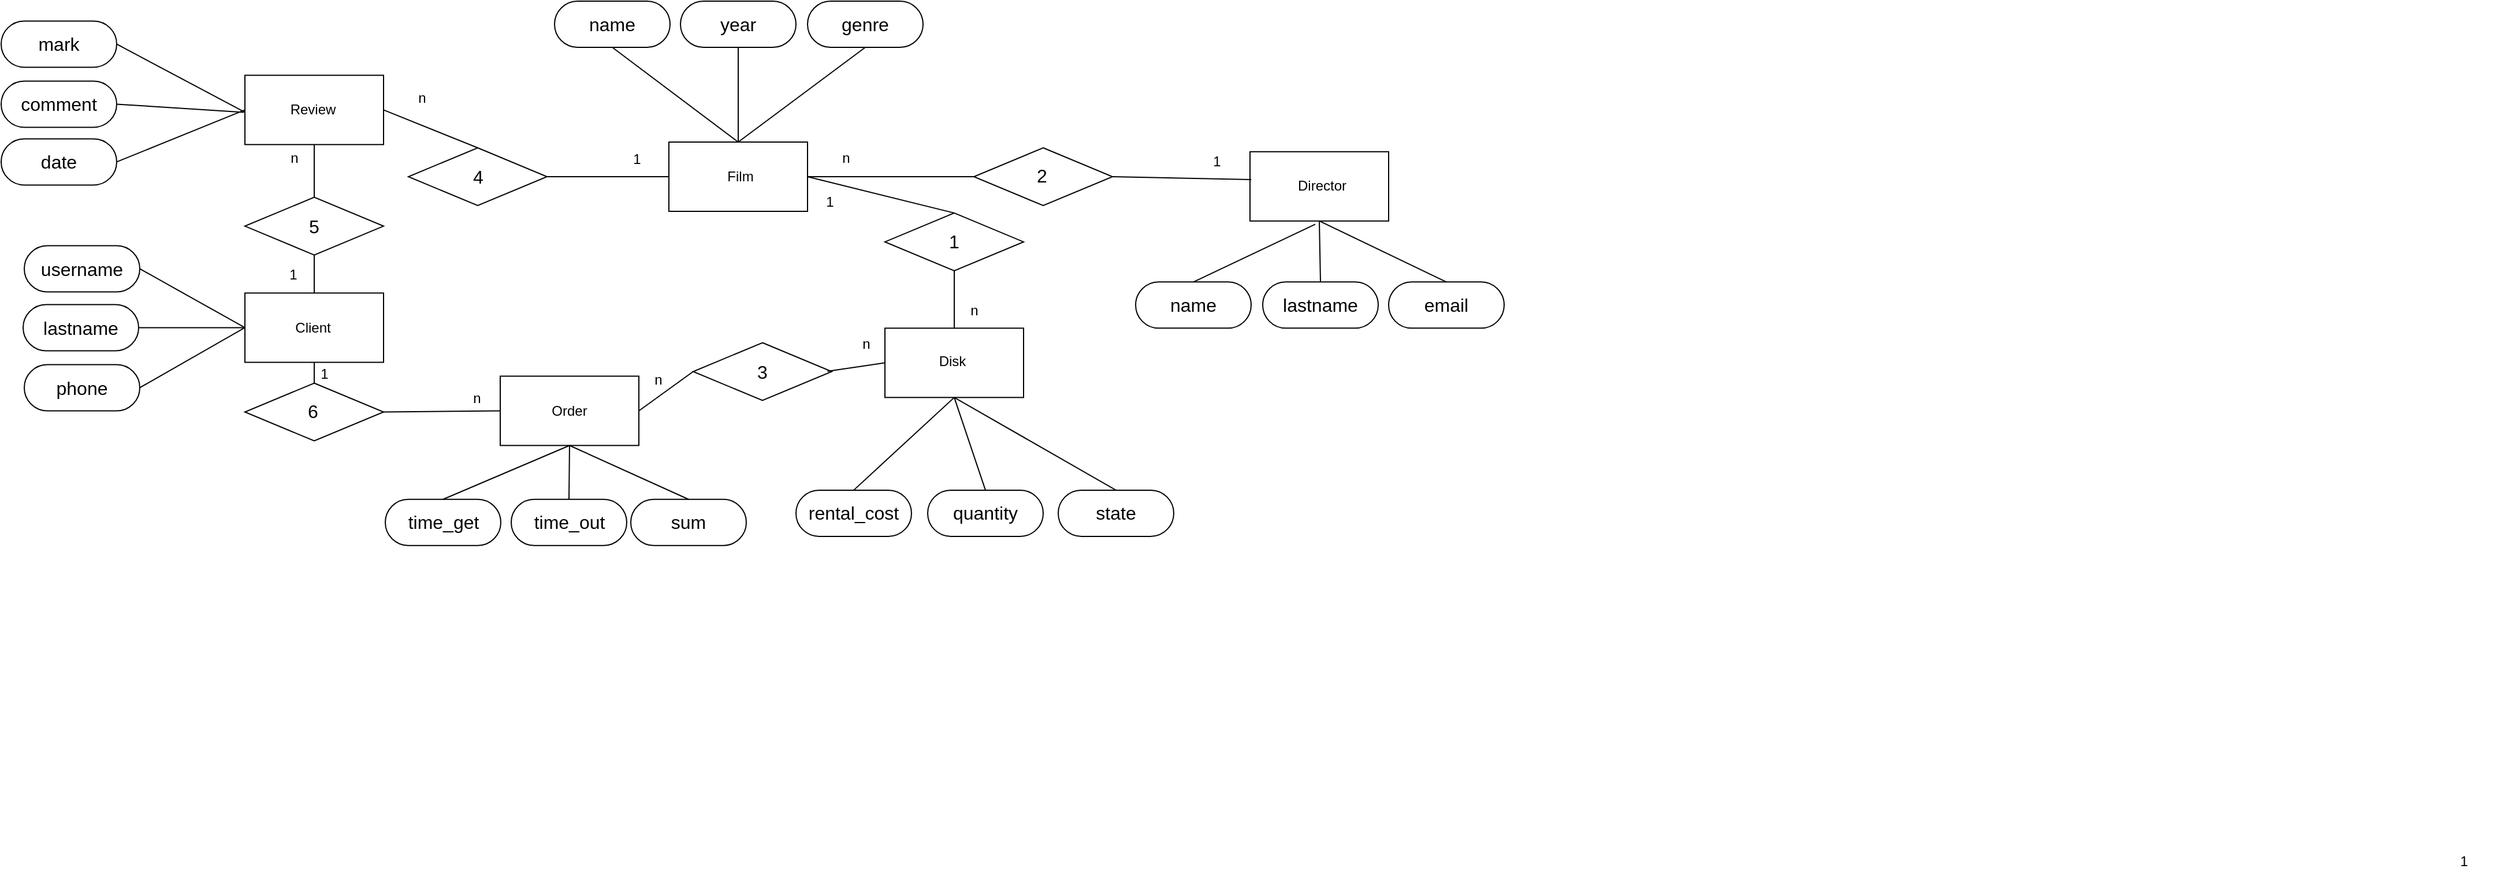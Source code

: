 <mxfile version="22.0.3" type="device">
  <diagram name="Page-1" id="W4rcVGHTcI0p9mgPVvUI">
    <mxGraphModel dx="2388" dy="1754" grid="1" gridSize="10" guides="1" tooltips="1" connect="1" arrows="1" fold="1" page="1" pageScale="1" pageWidth="1654" pageHeight="1169" math="0" shadow="0">
      <root>
        <mxCell id="0" />
        <mxCell id="1" parent="0" />
        <mxCell id="uCEUtBUBTr3JW-dfZoxY-1" value="" style="rounded=0;whiteSpace=wrap;html=1;" vertex="1" parent="1">
          <mxGeometry x="876" y="412" width="120" height="60" as="geometry" />
        </mxCell>
        <mxCell id="uCEUtBUBTr3JW-dfZoxY-2" value="Film" style="text;html=1;strokeColor=none;fillColor=none;align=center;verticalAlign=middle;whiteSpace=wrap;rounded=0;" vertex="1" parent="1">
          <mxGeometry x="908" y="427" width="60" height="30" as="geometry" />
        </mxCell>
        <mxCell id="uCEUtBUBTr3JW-dfZoxY-5" value="" style="rounded=0;whiteSpace=wrap;html=1;" vertex="1" parent="1">
          <mxGeometry x="509" y="542.74" width="120" height="60" as="geometry" />
        </mxCell>
        <mxCell id="uCEUtBUBTr3JW-dfZoxY-6" value="Client" style="text;html=1;strokeColor=none;fillColor=none;align=center;verticalAlign=middle;whiteSpace=wrap;rounded=0;" vertex="1" parent="1">
          <mxGeometry x="538" y="557.74" width="60" height="30" as="geometry" />
        </mxCell>
        <mxCell id="uCEUtBUBTr3JW-dfZoxY-7" value="" style="rounded=0;whiteSpace=wrap;html=1;" vertex="1" parent="1">
          <mxGeometry x="730" y="614.74" width="120" height="60" as="geometry" />
        </mxCell>
        <mxCell id="uCEUtBUBTr3JW-dfZoxY-8" value="Order" style="text;html=1;strokeColor=none;fillColor=none;align=center;verticalAlign=middle;whiteSpace=wrap;rounded=0;" vertex="1" parent="1">
          <mxGeometry x="760" y="629.74" width="60" height="30" as="geometry" />
        </mxCell>
        <mxCell id="uCEUtBUBTr3JW-dfZoxY-14" value="" style="rounded=0;whiteSpace=wrap;html=1;" vertex="1" parent="1">
          <mxGeometry x="509" y="354.19" width="120" height="60" as="geometry" />
        </mxCell>
        <mxCell id="uCEUtBUBTr3JW-dfZoxY-15" value="Review" style="text;html=1;strokeColor=none;fillColor=none;align=center;verticalAlign=middle;whiteSpace=wrap;rounded=0;" vertex="1" parent="1">
          <mxGeometry x="538" y="369.19" width="60" height="30" as="geometry" />
        </mxCell>
        <mxCell id="uCEUtBUBTr3JW-dfZoxY-24" value="" style="rhombus;whiteSpace=wrap;html=1;rotation=0;" vertex="1" parent="1">
          <mxGeometry x="509" y="620.74" width="120" height="50" as="geometry" />
        </mxCell>
        <mxCell id="uCEUtBUBTr3JW-dfZoxY-30" value="" style="endArrow=none;html=1;rounded=0;entryX=0.5;entryY=1;entryDx=0;entryDy=0;exitX=0.5;exitY=0;exitDx=0;exitDy=0;" edge="1" parent="1" source="uCEUtBUBTr3JW-dfZoxY-24" target="uCEUtBUBTr3JW-dfZoxY-5">
          <mxGeometry width="50" height="50" relative="1" as="geometry">
            <mxPoint x="608" y="530" as="sourcePoint" />
            <mxPoint x="579" y="500" as="targetPoint" />
          </mxGeometry>
        </mxCell>
        <mxCell id="uCEUtBUBTr3JW-dfZoxY-31" value="" style="endArrow=none;html=1;rounded=0;entryX=1;entryY=0.5;entryDx=0;entryDy=0;exitX=0;exitY=0.5;exitDx=0;exitDy=0;" edge="1" parent="1" source="uCEUtBUBTr3JW-dfZoxY-7" target="uCEUtBUBTr3JW-dfZoxY-24">
          <mxGeometry width="50" height="50" relative="1" as="geometry">
            <mxPoint x="609.5" y="566.69" as="sourcePoint" />
            <mxPoint x="659.5" y="516.69" as="targetPoint" />
          </mxGeometry>
        </mxCell>
        <mxCell id="uCEUtBUBTr3JW-dfZoxY-39" value="" style="rhombus;whiteSpace=wrap;html=1;rotation=-180;" vertex="1" parent="1">
          <mxGeometry x="509" y="459.81" width="120" height="50" as="geometry" />
        </mxCell>
        <mxCell id="uCEUtBUBTr3JW-dfZoxY-44" value="name" style="rounded=1;whiteSpace=wrap;html=1;fontFamily=Arial;arcSize=50;fontSize=16;fontStyle=0;horizontal=1;" vertex="1" parent="1">
          <mxGeometry x="777" y="290" width="100" height="40" as="geometry" />
        </mxCell>
        <mxCell id="uCEUtBUBTr3JW-dfZoxY-47" value="year" style="rounded=1;whiteSpace=wrap;html=1;fontFamily=Arial;arcSize=50;fontSize=16;fontStyle=0;horizontal=1;" vertex="1" parent="1">
          <mxGeometry x="886" y="290" width="100" height="40" as="geometry" />
        </mxCell>
        <mxCell id="uCEUtBUBTr3JW-dfZoxY-49" value="genre" style="rounded=1;whiteSpace=wrap;html=1;fontFamily=Arial;arcSize=50;fontSize=16;fontStyle=0;horizontal=1;" vertex="1" parent="1">
          <mxGeometry x="996" y="290" width="100" height="40" as="geometry" />
        </mxCell>
        <mxCell id="uCEUtBUBTr3JW-dfZoxY-52" value="" style="endArrow=none;html=1;rounded=0;entryX=0.5;entryY=1;entryDx=0;entryDy=0;exitX=0.5;exitY=0;exitDx=0;exitDy=0;" edge="1" parent="1" source="uCEUtBUBTr3JW-dfZoxY-1" target="uCEUtBUBTr3JW-dfZoxY-49">
          <mxGeometry width="50" height="50" relative="1" as="geometry">
            <mxPoint x="654" y="352" as="sourcePoint" />
            <mxPoint x="704" y="302" as="targetPoint" />
          </mxGeometry>
        </mxCell>
        <mxCell id="uCEUtBUBTr3JW-dfZoxY-53" value="" style="endArrow=none;html=1;rounded=0;exitX=0.5;exitY=0;exitDx=0;exitDy=0;entryX=0.5;entryY=1;entryDx=0;entryDy=0;" edge="1" parent="1" source="uCEUtBUBTr3JW-dfZoxY-1" target="uCEUtBUBTr3JW-dfZoxY-44">
          <mxGeometry width="50" height="50" relative="1" as="geometry">
            <mxPoint x="404" y="262" as="sourcePoint" />
            <mxPoint x="454" y="212" as="targetPoint" />
          </mxGeometry>
        </mxCell>
        <mxCell id="uCEUtBUBTr3JW-dfZoxY-54" value="" style="endArrow=none;html=1;rounded=0;exitX=0.5;exitY=0;exitDx=0;exitDy=0;entryX=0.5;entryY=1;entryDx=0;entryDy=0;" edge="1" parent="1" source="uCEUtBUBTr3JW-dfZoxY-1" target="uCEUtBUBTr3JW-dfZoxY-47">
          <mxGeometry width="50" height="50" relative="1" as="geometry">
            <mxPoint x="524" y="262" as="sourcePoint" />
            <mxPoint x="574" y="212" as="targetPoint" />
          </mxGeometry>
        </mxCell>
        <mxCell id="uCEUtBUBTr3JW-dfZoxY-80" value="username" style="rounded=1;whiteSpace=wrap;html=1;fontFamily=Arial;arcSize=50;fontSize=16;fontStyle=0;horizontal=1;direction=east;" vertex="1" parent="1">
          <mxGeometry x="318" y="501.74" width="100" height="40" as="geometry" />
        </mxCell>
        <mxCell id="uCEUtBUBTr3JW-dfZoxY-83" value="lastname" style="rounded=1;whiteSpace=wrap;html=1;fontFamily=Arial;arcSize=50;fontSize=16;fontStyle=0;horizontal=1;direction=east;" vertex="1" parent="1">
          <mxGeometry x="317" y="552.74" width="100" height="40" as="geometry" />
        </mxCell>
        <mxCell id="uCEUtBUBTr3JW-dfZoxY-85" value="phone" style="rounded=1;whiteSpace=wrap;html=1;fontFamily=Arial;arcSize=50;fontSize=16;fontStyle=0;horizontal=1;direction=east;" vertex="1" parent="1">
          <mxGeometry x="318" y="604.74" width="100" height="40" as="geometry" />
        </mxCell>
        <mxCell id="uCEUtBUBTr3JW-dfZoxY-89" value="" style="endArrow=none;html=1;rounded=0;entryX=0;entryY=0.5;entryDx=0;entryDy=0;exitX=1;exitY=0.5;exitDx=0;exitDy=0;" edge="1" parent="1" source="uCEUtBUBTr3JW-dfZoxY-85" target="uCEUtBUBTr3JW-dfZoxY-5">
          <mxGeometry width="50" height="50" relative="1" as="geometry">
            <mxPoint x="418" y="660" as="sourcePoint" />
            <mxPoint x="488" y="658.74" as="targetPoint" />
          </mxGeometry>
        </mxCell>
        <mxCell id="uCEUtBUBTr3JW-dfZoxY-90" value="" style="endArrow=none;html=1;rounded=0;entryX=0;entryY=0.5;entryDx=0;entryDy=0;exitX=1;exitY=0.5;exitDx=0;exitDy=0;" edge="1" parent="1" source="uCEUtBUBTr3JW-dfZoxY-83" target="uCEUtBUBTr3JW-dfZoxY-5">
          <mxGeometry width="50" height="50" relative="1" as="geometry">
            <mxPoint x="418" y="598.74" as="sourcePoint" />
            <mxPoint x="488" y="658.74" as="targetPoint" />
          </mxGeometry>
        </mxCell>
        <mxCell id="uCEUtBUBTr3JW-dfZoxY-91" value="" style="endArrow=none;html=1;rounded=0;entryX=0;entryY=0.5;entryDx=0;entryDy=0;exitX=1;exitY=0.5;exitDx=0;exitDy=0;" edge="1" parent="1" source="uCEUtBUBTr3JW-dfZoxY-80" target="uCEUtBUBTr3JW-dfZoxY-5">
          <mxGeometry width="50" height="50" relative="1" as="geometry">
            <mxPoint x="418" y="540" as="sourcePoint" />
            <mxPoint x="488" y="658.74" as="targetPoint" />
          </mxGeometry>
        </mxCell>
        <mxCell id="uCEUtBUBTr3JW-dfZoxY-102" value="mark" style="rounded=1;whiteSpace=wrap;html=1;fontFamily=Arial;arcSize=50;fontSize=16;fontStyle=0;horizontal=1;direction=east;" vertex="1" parent="1">
          <mxGeometry x="298" y="307.19" width="100" height="40" as="geometry" />
        </mxCell>
        <mxCell id="uCEUtBUBTr3JW-dfZoxY-103" value="comment" style="rounded=1;whiteSpace=wrap;html=1;fontFamily=Arial;arcSize=50;fontSize=16;fontStyle=0;horizontal=1;direction=east;" vertex="1" parent="1">
          <mxGeometry x="298" y="359.19" width="100" height="40" as="geometry" />
        </mxCell>
        <mxCell id="uCEUtBUBTr3JW-dfZoxY-104" value="" style="endArrow=none;html=1;rounded=0;exitX=1;exitY=0.5;exitDx=0;exitDy=0;" edge="1" parent="1" source="uCEUtBUBTr3JW-dfZoxY-103">
          <mxGeometry width="50" height="50" relative="1" as="geometry">
            <mxPoint x="458" y="436.19" as="sourcePoint" />
            <mxPoint x="508" y="386.19" as="targetPoint" />
          </mxGeometry>
        </mxCell>
        <mxCell id="uCEUtBUBTr3JW-dfZoxY-105" value="" style="endArrow=none;html=1;rounded=0;entryX=0;entryY=0.5;entryDx=0;entryDy=0;exitX=1;exitY=0.5;exitDx=0;exitDy=0;" edge="1" parent="1" source="uCEUtBUBTr3JW-dfZoxY-102">
          <mxGeometry width="50" height="50" relative="1" as="geometry">
            <mxPoint x="398" y="466.19" as="sourcePoint" />
            <mxPoint x="509" y="386.19" as="targetPoint" />
          </mxGeometry>
        </mxCell>
        <mxCell id="uCEUtBUBTr3JW-dfZoxY-116" value="time_get" style="rounded=1;whiteSpace=wrap;html=1;fontFamily=Arial;arcSize=50;fontSize=16;fontStyle=0;horizontal=1;" vertex="1" parent="1">
          <mxGeometry x="630.5" y="721.37" width="100" height="40" as="geometry" />
        </mxCell>
        <mxCell id="uCEUtBUBTr3JW-dfZoxY-117" value="time_out" style="rounded=1;whiteSpace=wrap;html=1;fontFamily=Arial;arcSize=50;fontSize=16;fontStyle=0;horizontal=1;" vertex="1" parent="1">
          <mxGeometry x="739.5" y="721.37" width="100" height="40" as="geometry" />
        </mxCell>
        <mxCell id="uCEUtBUBTr3JW-dfZoxY-120" value="" style="endArrow=none;html=1;rounded=0;entryX=0.5;entryY=1;entryDx=0;entryDy=0;exitX=0.5;exitY=0;exitDx=0;exitDy=0;" edge="1" parent="1" source="uCEUtBUBTr3JW-dfZoxY-117" target="uCEUtBUBTr3JW-dfZoxY-7">
          <mxGeometry width="50" height="50" relative="1" as="geometry">
            <mxPoint x="809" y="744.74" as="sourcePoint" />
            <mxPoint x="859" y="694.74" as="targetPoint" />
          </mxGeometry>
        </mxCell>
        <mxCell id="uCEUtBUBTr3JW-dfZoxY-123" value="" style="endArrow=none;html=1;rounded=0;entryX=0.5;entryY=1;entryDx=0;entryDy=0;exitX=0.5;exitY=0;exitDx=0;exitDy=0;" edge="1" parent="1" source="uCEUtBUBTr3JW-dfZoxY-116" target="uCEUtBUBTr3JW-dfZoxY-7">
          <mxGeometry width="50" height="50" relative="1" as="geometry">
            <mxPoint x="799" y="754.74" as="sourcePoint" />
            <mxPoint x="849" y="704.74" as="targetPoint" />
          </mxGeometry>
        </mxCell>
        <mxCell id="uCEUtBUBTr3JW-dfZoxY-125" value="&lt;font style=&quot;font-size: 16px;&quot;&gt;6&lt;/font&gt;" style="text;html=1;strokeColor=none;fillColor=none;align=center;verticalAlign=middle;whiteSpace=wrap;rounded=0;strokeWidth=4;rotation=0;" vertex="1" parent="1">
          <mxGeometry x="538" y="629.74" width="60" height="30" as="geometry" />
        </mxCell>
        <mxCell id="uCEUtBUBTr3JW-dfZoxY-127" value="&lt;span style=&quot;font-size: 16px;&quot;&gt;5&lt;/span&gt;" style="text;html=1;strokeColor=none;fillColor=none;align=center;verticalAlign=middle;whiteSpace=wrap;rounded=0;strokeWidth=4;rotation=0;" vertex="1" parent="1">
          <mxGeometry x="539" y="469.81" width="60" height="30" as="geometry" />
        </mxCell>
        <mxCell id="uCEUtBUBTr3JW-dfZoxY-164" value="" style="endArrow=none;html=1;rounded=0;exitX=0.5;exitY=0;exitDx=0;exitDy=0;entryX=0.5;entryY=0;entryDx=0;entryDy=0;" edge="1" parent="1" source="uCEUtBUBTr3JW-dfZoxY-5" target="uCEUtBUBTr3JW-dfZoxY-39">
          <mxGeometry width="50" height="50" relative="1" as="geometry">
            <mxPoint x="478" y="601.06" as="sourcePoint" />
            <mxPoint x="478" y="411.06" as="targetPoint" />
          </mxGeometry>
        </mxCell>
        <mxCell id="uCEUtBUBTr3JW-dfZoxY-165" value="" style="endArrow=none;html=1;rounded=0;exitX=0.5;exitY=1;exitDx=0;exitDy=0;entryX=0.5;entryY=1;entryDx=0;entryDy=0;" edge="1" parent="1" source="uCEUtBUBTr3JW-dfZoxY-39" target="uCEUtBUBTr3JW-dfZoxY-14">
          <mxGeometry width="50" height="50" relative="1" as="geometry">
            <mxPoint x="569" y="467.0" as="sourcePoint" />
            <mxPoint x="648" y="318.25" as="targetPoint" />
          </mxGeometry>
        </mxCell>
        <mxCell id="uCEUtBUBTr3JW-dfZoxY-205" value="" style="rhombus;whiteSpace=wrap;html=1;rotation=0;" vertex="1" parent="1">
          <mxGeometry x="650.5" y="417" width="120" height="50" as="geometry" />
        </mxCell>
        <mxCell id="uCEUtBUBTr3JW-dfZoxY-207" value="" style="endArrow=none;html=1;rounded=0;entryX=0;entryY=0.5;entryDx=0;entryDy=0;exitX=1;exitY=0.5;exitDx=0;exitDy=0;" edge="1" parent="1" source="uCEUtBUBTr3JW-dfZoxY-205" target="uCEUtBUBTr3JW-dfZoxY-1">
          <mxGeometry width="50" height="50" relative="1" as="geometry">
            <mxPoint x="670" y="510" as="sourcePoint" />
            <mxPoint x="720" y="460" as="targetPoint" />
          </mxGeometry>
        </mxCell>
        <mxCell id="uCEUtBUBTr3JW-dfZoxY-208" value="" style="endArrow=none;html=1;rounded=0;entryX=0.5;entryY=0;entryDx=0;entryDy=0;exitX=1;exitY=0.5;exitDx=0;exitDy=0;" edge="1" parent="1" source="uCEUtBUBTr3JW-dfZoxY-14" target="uCEUtBUBTr3JW-dfZoxY-205">
          <mxGeometry width="50" height="50" relative="1" as="geometry">
            <mxPoint x="554" y="416.19" as="sourcePoint" />
            <mxPoint x="669.5" y="442" as="targetPoint" />
          </mxGeometry>
        </mxCell>
        <mxCell id="uCEUtBUBTr3JW-dfZoxY-225" value="sum" style="rounded=1;whiteSpace=wrap;html=1;fontFamily=Arial;arcSize=50;fontSize=16;fontStyle=0;horizontal=1;" vertex="1" parent="1">
          <mxGeometry x="843" y="721.37" width="100" height="40" as="geometry" />
        </mxCell>
        <mxCell id="uCEUtBUBTr3JW-dfZoxY-226" value="" style="endArrow=none;html=1;rounded=0;entryX=0.5;entryY=1;entryDx=0;entryDy=0;exitX=0.5;exitY=0;exitDx=0;exitDy=0;" edge="1" parent="1" source="uCEUtBUBTr3JW-dfZoxY-225" target="uCEUtBUBTr3JW-dfZoxY-7">
          <mxGeometry width="50" height="50" relative="1" as="geometry">
            <mxPoint x="888.5" y="721.37" as="sourcePoint" />
            <mxPoint x="800" y="684.74" as="targetPoint" />
          </mxGeometry>
        </mxCell>
        <mxCell id="uCEUtBUBTr3JW-dfZoxY-235" value="" style="endArrow=none;html=1;rounded=0;exitX=1;exitY=0.5;exitDx=0;exitDy=0;entryX=0.5;entryY=0;entryDx=0;entryDy=0;" edge="1" parent="1" source="uCEUtBUBTr3JW-dfZoxY-1" target="uCEUtBUBTr3JW-dfZoxY-312">
          <mxGeometry width="50" height="50" relative="1" as="geometry">
            <mxPoint x="1050" y="510" as="sourcePoint" />
            <mxPoint x="1070" y="442" as="targetPoint" />
          </mxGeometry>
        </mxCell>
        <mxCell id="uCEUtBUBTr3JW-dfZoxY-261" value="&lt;span style=&quot;font-size: 16px;&quot;&gt;4&lt;/span&gt;" style="text;html=1;strokeColor=none;fillColor=none;align=center;verticalAlign=middle;whiteSpace=wrap;rounded=0;strokeWidth=4;rotation=0;" vertex="1" parent="1">
          <mxGeometry x="680.5" y="427" width="60" height="30" as="geometry" />
        </mxCell>
        <mxCell id="uCEUtBUBTr3JW-dfZoxY-270" value="date" style="rounded=1;whiteSpace=wrap;html=1;fontFamily=Arial;arcSize=50;fontSize=16;fontStyle=0;horizontal=1;direction=east;" vertex="1" parent="1">
          <mxGeometry x="298" y="409.19" width="100" height="40" as="geometry" />
        </mxCell>
        <mxCell id="uCEUtBUBTr3JW-dfZoxY-271" value="" style="endArrow=none;html=1;rounded=0;entryX=0;entryY=0.5;entryDx=0;entryDy=0;exitX=1;exitY=0.5;exitDx=0;exitDy=0;" edge="1" parent="1" source="uCEUtBUBTr3JW-dfZoxY-270" target="uCEUtBUBTr3JW-dfZoxY-14">
          <mxGeometry width="50" height="50" relative="1" as="geometry">
            <mxPoint x="428" y="454.19" as="sourcePoint" />
            <mxPoint x="478" y="404.19" as="targetPoint" />
          </mxGeometry>
        </mxCell>
        <mxCell id="uCEUtBUBTr3JW-dfZoxY-287" value="1" style="text;html=1;strokeColor=none;fillColor=none;align=center;verticalAlign=middle;whiteSpace=wrap;rounded=0;" vertex="1" parent="1">
          <mxGeometry x="521" y="511.81" width="60" height="30" as="geometry" />
        </mxCell>
        <mxCell id="uCEUtBUBTr3JW-dfZoxY-289" value="n" style="text;html=1;strokeColor=none;fillColor=none;align=center;verticalAlign=middle;whiteSpace=wrap;rounded=0;" vertex="1" parent="1">
          <mxGeometry x="522" y="411" width="60" height="30" as="geometry" />
        </mxCell>
        <mxCell id="uCEUtBUBTr3JW-dfZoxY-290" value="1" style="text;html=1;strokeColor=none;fillColor=none;align=center;verticalAlign=middle;whiteSpace=wrap;rounded=0;" vertex="1" parent="1">
          <mxGeometry x="548" y="597.56" width="60" height="30" as="geometry" />
        </mxCell>
        <mxCell id="uCEUtBUBTr3JW-dfZoxY-292" value="n" style="text;html=1;strokeColor=none;fillColor=none;align=center;verticalAlign=middle;whiteSpace=wrap;rounded=0;" vertex="1" parent="1">
          <mxGeometry x="679.5" y="618.74" width="60" height="30" as="geometry" />
        </mxCell>
        <mxCell id="uCEUtBUBTr3JW-dfZoxY-297" value="" style="rounded=0;whiteSpace=wrap;html=1;" vertex="1" parent="1">
          <mxGeometry x="1379" y="420.37" width="120" height="60" as="geometry" />
        </mxCell>
        <mxCell id="uCEUtBUBTr3JW-dfZoxY-298" value="Director" style="text;html=1;strokeColor=none;fillColor=none;align=center;verticalAlign=middle;whiteSpace=wrap;rounded=0;" vertex="1" parent="1">
          <mxGeometry x="1414" y="437.37" width="55" height="25" as="geometry" />
        </mxCell>
        <mxCell id="uCEUtBUBTr3JW-dfZoxY-299" value="" style="endArrow=none;html=1;rounded=0;exitX=0;exitY=0.5;exitDx=0;exitDy=0;entryX=1;entryY=0.5;entryDx=0;entryDy=0;" edge="1" parent="1" source="uCEUtBUBTr3JW-dfZoxY-300" target="uCEUtBUBTr3JW-dfZoxY-1">
          <mxGeometry width="50" height="50" relative="1" as="geometry">
            <mxPoint x="1280" y="507.18" as="sourcePoint" />
            <mxPoint x="1240" y="339" as="targetPoint" />
          </mxGeometry>
        </mxCell>
        <mxCell id="uCEUtBUBTr3JW-dfZoxY-300" value="" style="rhombus;whiteSpace=wrap;html=1;rotation=0;" vertex="1" parent="1">
          <mxGeometry x="1140" y="417.0" width="120" height="50" as="geometry" />
        </mxCell>
        <mxCell id="uCEUtBUBTr3JW-dfZoxY-301" value="name" style="rounded=1;whiteSpace=wrap;html=1;fontFamily=Arial;arcSize=50;fontSize=16;fontStyle=0;horizontal=1;" vertex="1" parent="1">
          <mxGeometry x="1280" y="533.18" width="100" height="40" as="geometry" />
        </mxCell>
        <mxCell id="uCEUtBUBTr3JW-dfZoxY-302" value="" style="endArrow=none;html=1;rounded=0;exitX=0.5;exitY=0;exitDx=0;exitDy=0;entryX=0.5;entryY=1;entryDx=0;entryDy=0;" edge="1" parent="1" source="uCEUtBUBTr3JW-dfZoxY-301">
          <mxGeometry width="50" height="50" relative="1" as="geometry">
            <mxPoint x="1414.5" y="556.18" as="sourcePoint" />
            <mxPoint x="1435.5" y="483.18" as="targetPoint" />
          </mxGeometry>
        </mxCell>
        <mxCell id="uCEUtBUBTr3JW-dfZoxY-303" value="lastname" style="rounded=1;whiteSpace=wrap;html=1;fontFamily=Arial;arcSize=50;fontSize=16;fontStyle=0;horizontal=1;" vertex="1" parent="1">
          <mxGeometry x="1390" y="533.18" width="100" height="40" as="geometry" />
        </mxCell>
        <mxCell id="uCEUtBUBTr3JW-dfZoxY-304" value="" style="endArrow=none;html=1;rounded=0;exitX=0.5;exitY=0;exitDx=0;exitDy=0;entryX=0.5;entryY=1;entryDx=0;entryDy=0;" edge="1" parent="1" source="uCEUtBUBTr3JW-dfZoxY-303" target="uCEUtBUBTr3JW-dfZoxY-297">
          <mxGeometry width="50" height="50" relative="1" as="geometry">
            <mxPoint x="1523.5" y="556.18" as="sourcePoint" />
            <mxPoint x="1544.5" y="483.18" as="targetPoint" />
          </mxGeometry>
        </mxCell>
        <mxCell id="uCEUtBUBTr3JW-dfZoxY-305" value="" style="endArrow=none;html=1;rounded=0;entryX=1;entryY=0.5;entryDx=0;entryDy=0;exitX=0.009;exitY=0.403;exitDx=0;exitDy=0;exitPerimeter=0;" edge="1" parent="1" source="uCEUtBUBTr3JW-dfZoxY-297" target="uCEUtBUBTr3JW-dfZoxY-300">
          <mxGeometry width="50" height="50" relative="1" as="geometry">
            <mxPoint x="1022.5" y="756.37" as="sourcePoint" />
            <mxPoint x="1072.5" y="706.37" as="targetPoint" />
          </mxGeometry>
        </mxCell>
        <mxCell id="uCEUtBUBTr3JW-dfZoxY-306" value="&lt;span style=&quot;font-size: 16px;&quot;&gt;2&lt;/span&gt;" style="text;html=1;strokeColor=none;fillColor=none;align=center;verticalAlign=middle;whiteSpace=wrap;rounded=0;strokeWidth=4;rotation=0;" vertex="1" parent="1">
          <mxGeometry x="1169" y="426.07" width="60" height="30" as="geometry" />
        </mxCell>
        <mxCell id="uCEUtBUBTr3JW-dfZoxY-307" value="1" style="text;html=1;strokeColor=none;fillColor=none;align=center;verticalAlign=middle;whiteSpace=wrap;rounded=0;" vertex="1" parent="1">
          <mxGeometry x="2400" y="1020" width="60" height="30" as="geometry" />
        </mxCell>
        <mxCell id="uCEUtBUBTr3JW-dfZoxY-308" value="email" style="rounded=1;whiteSpace=wrap;html=1;fontFamily=Arial;arcSize=50;fontSize=16;fontStyle=0;horizontal=1;" vertex="1" parent="1">
          <mxGeometry x="1499" y="533.18" width="100" height="40" as="geometry" />
        </mxCell>
        <mxCell id="uCEUtBUBTr3JW-dfZoxY-309" value="" style="endArrow=none;html=1;rounded=0;exitX=0.5;exitY=0;exitDx=0;exitDy=0;entryX=0.5;entryY=1;entryDx=0;entryDy=0;" edge="1" parent="1" source="uCEUtBUBTr3JW-dfZoxY-308" target="uCEUtBUBTr3JW-dfZoxY-297">
          <mxGeometry width="50" height="50" relative="1" as="geometry">
            <mxPoint x="1460.5" y="663.18" as="sourcePoint" />
            <mxPoint x="1450.5" y="493.18" as="targetPoint" />
          </mxGeometry>
        </mxCell>
        <mxCell id="uCEUtBUBTr3JW-dfZoxY-310" value="n" style="text;html=1;strokeColor=none;fillColor=none;align=center;verticalAlign=middle;whiteSpace=wrap;rounded=0;" vertex="1" parent="1">
          <mxGeometry x="1001" y="411" width="57" height="30" as="geometry" />
        </mxCell>
        <mxCell id="uCEUtBUBTr3JW-dfZoxY-311" value="" style="rounded=0;whiteSpace=wrap;html=1;" vertex="1" parent="1">
          <mxGeometry x="1063" y="573.18" width="120" height="60" as="geometry" />
        </mxCell>
        <mxCell id="uCEUtBUBTr3JW-dfZoxY-312" value="" style="rhombus;whiteSpace=wrap;html=1;rotation=0;" vertex="1" parent="1">
          <mxGeometry x="1063" y="473.44" width="120" height="50" as="geometry" />
        </mxCell>
        <mxCell id="uCEUtBUBTr3JW-dfZoxY-313" value="" style="endArrow=none;html=1;rounded=0;entryX=0.5;entryY=0;entryDx=0;entryDy=0;exitX=0.5;exitY=1;exitDx=0;exitDy=0;" edge="1" parent="1" source="uCEUtBUBTr3JW-dfZoxY-312" target="uCEUtBUBTr3JW-dfZoxY-311">
          <mxGeometry width="50" height="50" relative="1" as="geometry">
            <mxPoint x="1203" y="730.94" as="sourcePoint" />
            <mxPoint x="1253" y="680.94" as="targetPoint" />
          </mxGeometry>
        </mxCell>
        <mxCell id="uCEUtBUBTr3JW-dfZoxY-314" value="Disk" style="text;html=1;strokeColor=none;fillColor=none;align=center;verticalAlign=middle;whiteSpace=wrap;rounded=0;" vertex="1" parent="1">
          <mxGeometry x="1078" y="586.63" width="87" height="30" as="geometry" />
        </mxCell>
        <mxCell id="uCEUtBUBTr3JW-dfZoxY-315" value="state" style="rounded=1;whiteSpace=wrap;html=1;fontFamily=Arial;arcSize=50;fontSize=16;fontStyle=0;horizontal=1;" vertex="1" parent="1">
          <mxGeometry x="1213" y="713.44" width="100" height="40" as="geometry" />
        </mxCell>
        <mxCell id="uCEUtBUBTr3JW-dfZoxY-316" value="rental_cost" style="rounded=1;whiteSpace=wrap;html=1;fontFamily=Arial;arcSize=50;fontSize=16;fontStyle=0;horizontal=1;" vertex="1" parent="1">
          <mxGeometry x="986" y="713.44" width="100" height="40" as="geometry" />
        </mxCell>
        <mxCell id="uCEUtBUBTr3JW-dfZoxY-317" value="quantity" style="rounded=1;whiteSpace=wrap;html=1;fontFamily=Arial;arcSize=50;fontSize=16;fontStyle=0;horizontal=1;" vertex="1" parent="1">
          <mxGeometry x="1100" y="713.44" width="100" height="40" as="geometry" />
        </mxCell>
        <mxCell id="uCEUtBUBTr3JW-dfZoxY-318" value="" style="endArrow=none;html=1;rounded=0;entryX=0.5;entryY=0;entryDx=0;entryDy=0;exitX=0.5;exitY=1;exitDx=0;exitDy=0;" edge="1" parent="1" source="uCEUtBUBTr3JW-dfZoxY-311" target="uCEUtBUBTr3JW-dfZoxY-315">
          <mxGeometry width="50" height="50" relative="1" as="geometry">
            <mxPoint x="1433" y="681.94" as="sourcePoint" />
            <mxPoint x="1543" y="690.94" as="targetPoint" />
          </mxGeometry>
        </mxCell>
        <mxCell id="uCEUtBUBTr3JW-dfZoxY-319" value="" style="endArrow=none;html=1;rounded=0;entryX=0.5;entryY=0;entryDx=0;entryDy=0;exitX=0.5;exitY=1;exitDx=0;exitDy=0;" edge="1" parent="1" source="uCEUtBUBTr3JW-dfZoxY-311" target="uCEUtBUBTr3JW-dfZoxY-317">
          <mxGeometry width="50" height="50" relative="1" as="geometry">
            <mxPoint x="1433" y="681.94" as="sourcePoint" />
            <mxPoint x="1543" y="790.94" as="targetPoint" />
          </mxGeometry>
        </mxCell>
        <mxCell id="uCEUtBUBTr3JW-dfZoxY-320" value="" style="endArrow=none;html=1;rounded=0;entryX=0.5;entryY=0;entryDx=0;entryDy=0;exitX=0.5;exitY=1;exitDx=0;exitDy=0;" edge="1" parent="1" source="uCEUtBUBTr3JW-dfZoxY-311" target="uCEUtBUBTr3JW-dfZoxY-316">
          <mxGeometry width="50" height="50" relative="1" as="geometry">
            <mxPoint x="1433" y="681.94" as="sourcePoint" />
            <mxPoint x="1541" y="837.94" as="targetPoint" />
          </mxGeometry>
        </mxCell>
        <mxCell id="uCEUtBUBTr3JW-dfZoxY-321" value="&lt;font style=&quot;font-size: 16px;&quot;&gt;1&lt;/font&gt;" style="text;html=1;strokeColor=none;fillColor=none;align=center;verticalAlign=middle;whiteSpace=wrap;rounded=0;strokeWidth=4;rotation=0;" vertex="1" parent="1">
          <mxGeometry x="1093" y="483.44" width="60" height="30" as="geometry" />
        </mxCell>
        <mxCell id="uCEUtBUBTr3JW-dfZoxY-322" value="" style="rhombus;whiteSpace=wrap;html=1;rotation=0;" vertex="1" parent="1">
          <mxGeometry x="897" y="585.74" width="120" height="50" as="geometry" />
        </mxCell>
        <mxCell id="uCEUtBUBTr3JW-dfZoxY-323" value="&lt;font style=&quot;font-size: 16px;&quot;&gt;3&lt;/font&gt;" style="text;html=1;strokeColor=none;fillColor=none;align=center;verticalAlign=middle;whiteSpace=wrap;rounded=0;strokeWidth=4;rotation=0;" vertex="1" parent="1">
          <mxGeometry x="927" y="595.74" width="60" height="30" as="geometry" />
        </mxCell>
        <mxCell id="uCEUtBUBTr3JW-dfZoxY-325" value="" style="endArrow=none;html=1;rounded=0;entryX=0;entryY=0.5;entryDx=0;entryDy=0;exitX=0.969;exitY=0.495;exitDx=0;exitDy=0;exitPerimeter=0;" edge="1" parent="1" source="uCEUtBUBTr3JW-dfZoxY-322" target="uCEUtBUBTr3JW-dfZoxY-311">
          <mxGeometry width="50" height="50" relative="1" as="geometry">
            <mxPoint x="1020" y="630" as="sourcePoint" />
            <mxPoint x="1060" y="650" as="targetPoint" />
          </mxGeometry>
        </mxCell>
        <mxCell id="uCEUtBUBTr3JW-dfZoxY-326" value="" style="endArrow=none;html=1;rounded=0;entryX=0;entryY=0.5;entryDx=0;entryDy=0;exitX=1;exitY=0.5;exitDx=0;exitDy=0;" edge="1" parent="1" source="uCEUtBUBTr3JW-dfZoxY-7" target="uCEUtBUBTr3JW-dfZoxY-322">
          <mxGeometry width="50" height="50" relative="1" as="geometry">
            <mxPoint x="1012" y="614" as="sourcePoint" />
            <mxPoint x="1073" y="613" as="targetPoint" />
          </mxGeometry>
        </mxCell>
        <mxCell id="uCEUtBUBTr3JW-dfZoxY-327" value="1" style="text;html=1;strokeColor=none;fillColor=none;align=center;verticalAlign=middle;whiteSpace=wrap;rounded=0;" vertex="1" parent="1">
          <mxGeometry x="1322" y="414.19" width="57" height="30" as="geometry" />
        </mxCell>
        <mxCell id="uCEUtBUBTr3JW-dfZoxY-328" value="n" style="text;html=1;strokeColor=none;fillColor=none;align=center;verticalAlign=middle;whiteSpace=wrap;rounded=0;" vertex="1" parent="1">
          <mxGeometry x="1112" y="543.18" width="57" height="30" as="geometry" />
        </mxCell>
        <mxCell id="uCEUtBUBTr3JW-dfZoxY-329" value="1" style="text;html=1;strokeColor=none;fillColor=none;align=center;verticalAlign=middle;whiteSpace=wrap;rounded=0;" vertex="1" parent="1">
          <mxGeometry x="987" y="449.19" width="57" height="30" as="geometry" />
        </mxCell>
        <mxCell id="uCEUtBUBTr3JW-dfZoxY-330" value="1" style="text;html=1;strokeColor=none;fillColor=none;align=center;verticalAlign=middle;whiteSpace=wrap;rounded=0;" vertex="1" parent="1">
          <mxGeometry x="820" y="412" width="57" height="30" as="geometry" />
        </mxCell>
        <mxCell id="uCEUtBUBTr3JW-dfZoxY-331" value="n" style="text;html=1;strokeColor=none;fillColor=none;align=center;verticalAlign=middle;whiteSpace=wrap;rounded=0;" vertex="1" parent="1">
          <mxGeometry x="634" y="359.19" width="57" height="30" as="geometry" />
        </mxCell>
        <mxCell id="uCEUtBUBTr3JW-dfZoxY-334" value="n" style="text;html=1;strokeColor=none;fillColor=none;align=center;verticalAlign=middle;whiteSpace=wrap;rounded=0;" vertex="1" parent="1">
          <mxGeometry x="837" y="602.74" width="60" height="30" as="geometry" />
        </mxCell>
        <mxCell id="uCEUtBUBTr3JW-dfZoxY-335" value="n" style="text;html=1;strokeColor=none;fillColor=none;align=center;verticalAlign=middle;whiteSpace=wrap;rounded=0;" vertex="1" parent="1">
          <mxGeometry x="1017" y="571.48" width="60" height="31.26" as="geometry" />
        </mxCell>
      </root>
    </mxGraphModel>
  </diagram>
</mxfile>
